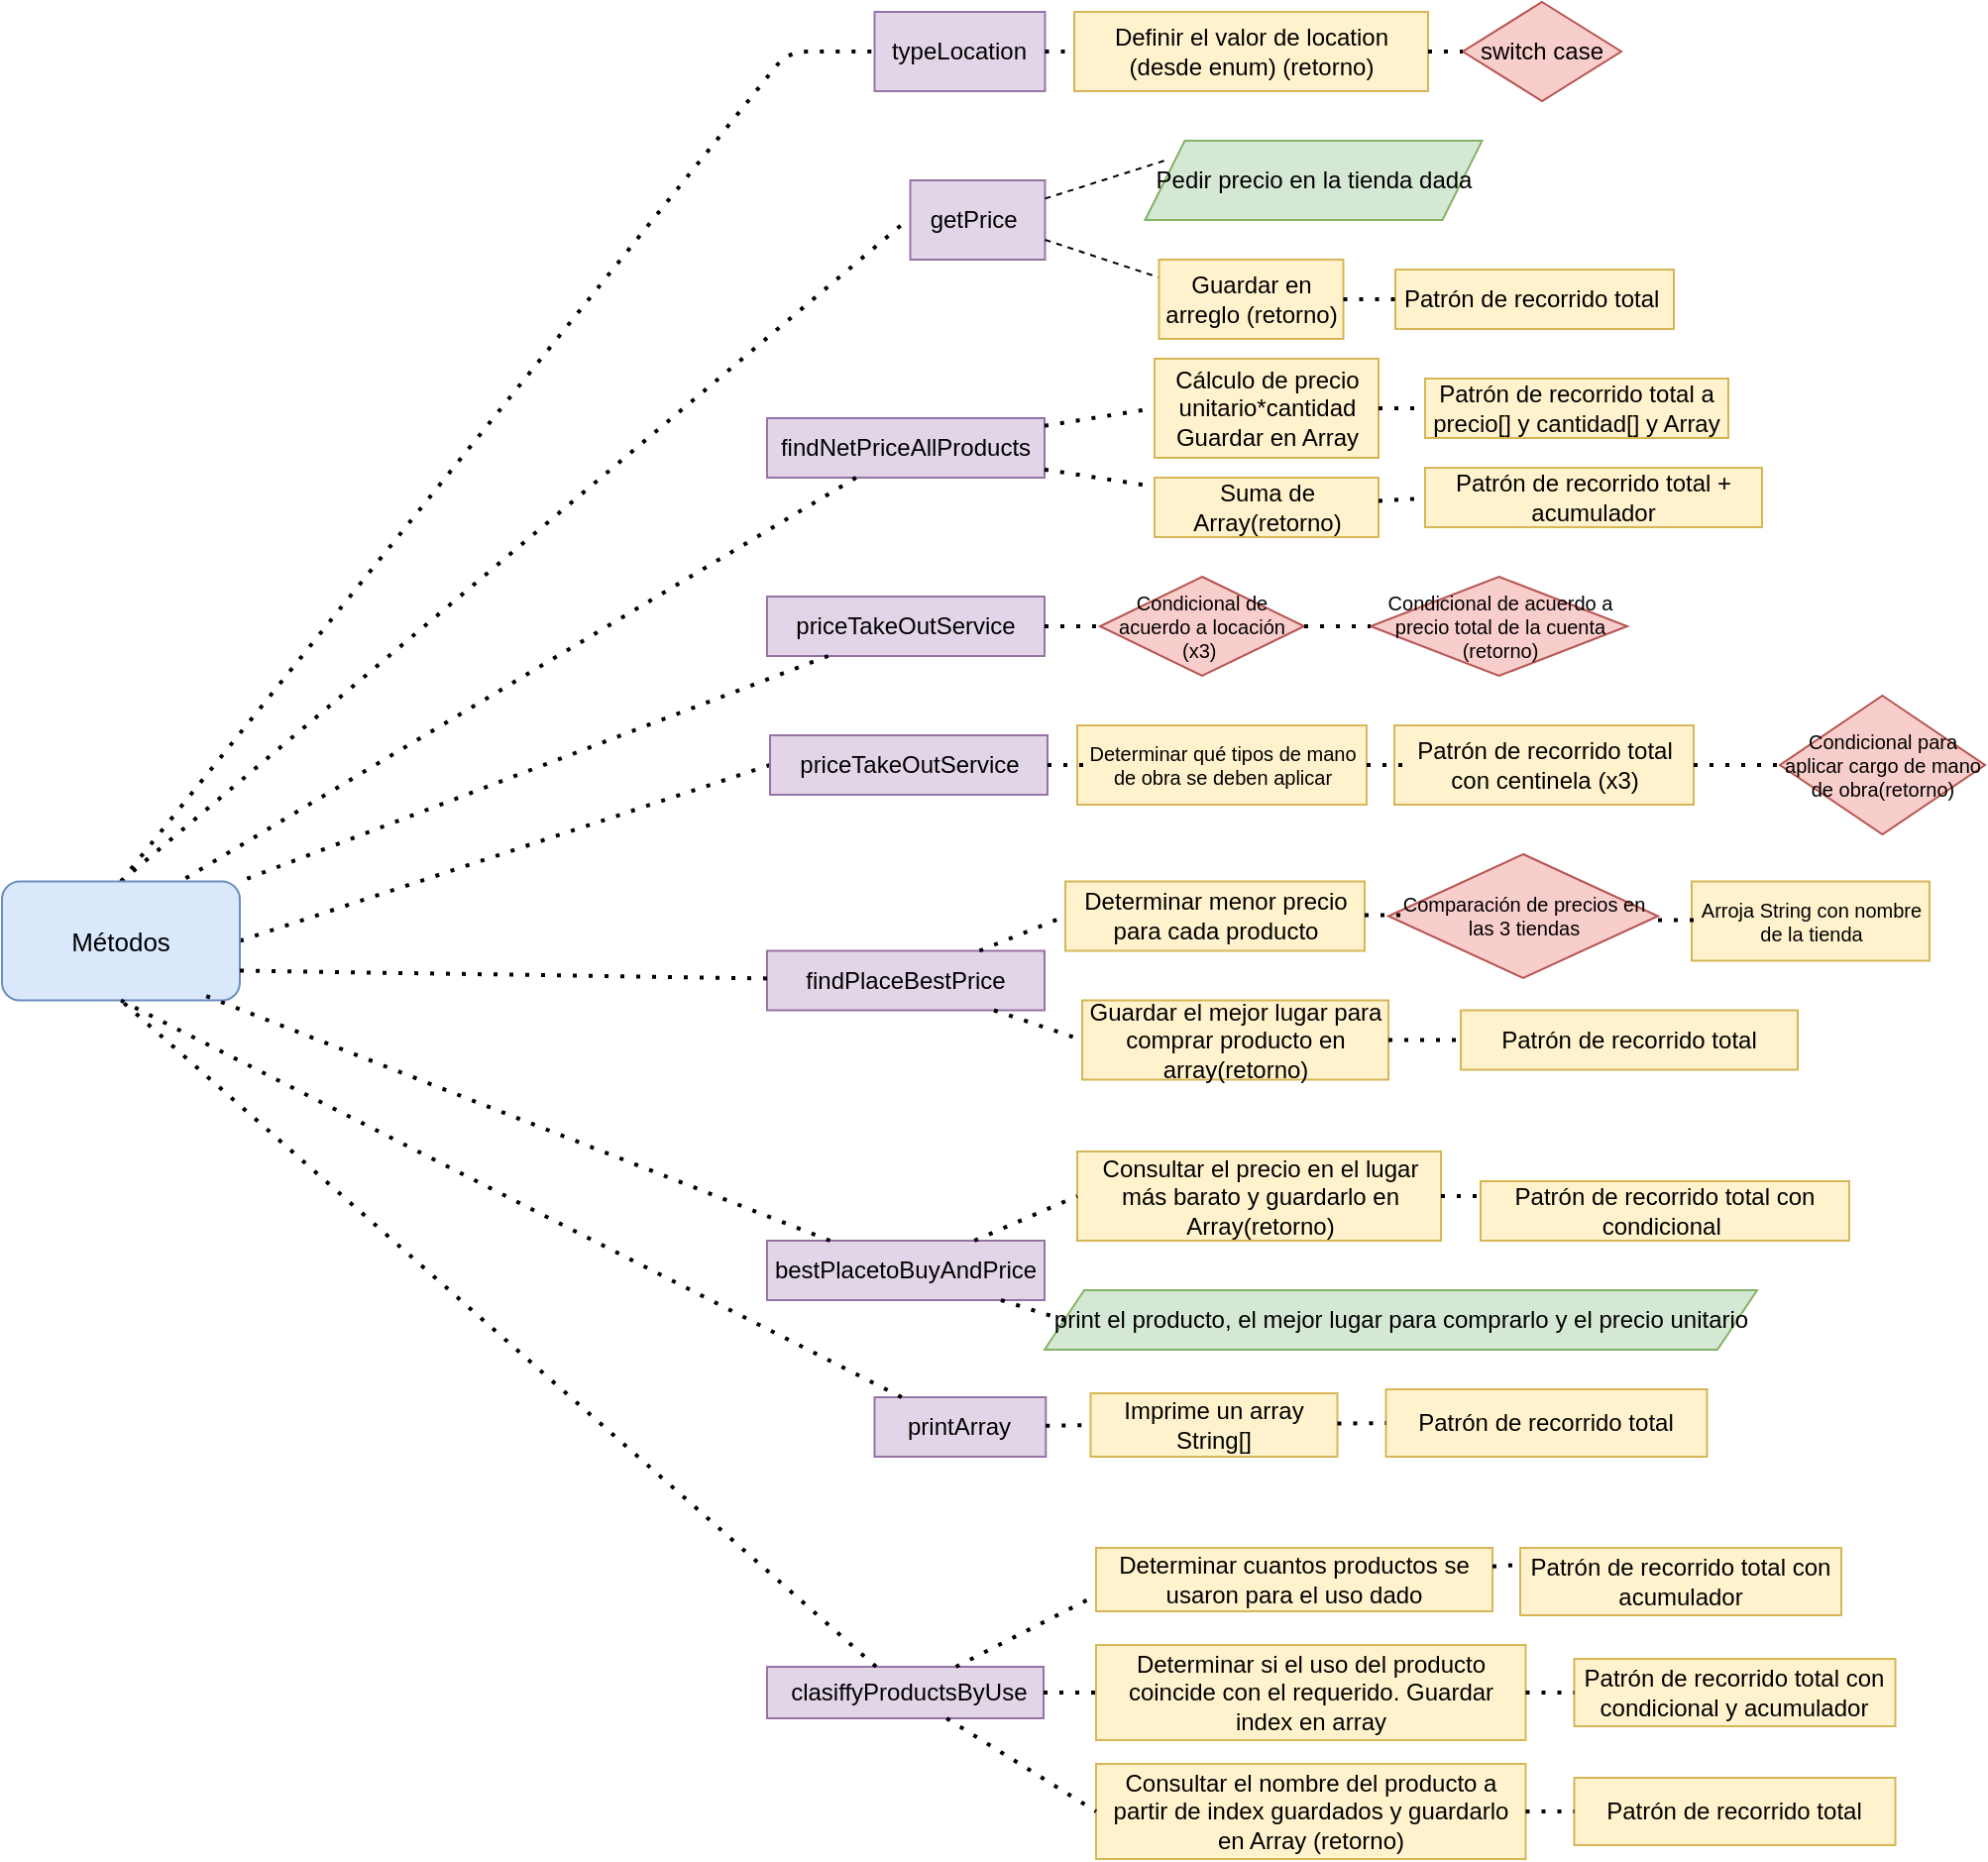 <mxfile version="13.7.3" type="device" pages="2"><diagram id="qa1btQKN2H3btqzhkSde" name="Page-1"><mxGraphModel dx="2340" dy="1230" grid="1" gridSize="10" guides="1" tooltips="1" connect="1" arrows="1" fold="1" page="1" pageScale="1" pageWidth="827" pageHeight="1169" math="0" shadow="0"><root><mxCell id="0"/><mxCell id="1" parent="0"/><mxCell id="Z8kji-u3HoUVgTWZn4ft-10" value="" style="endArrow=none;dashed=1;html=1;dashPattern=1 3;strokeWidth=2;entryX=0;entryY=0.5;entryDx=0;entryDy=0;exitX=0.5;exitY=0;exitDx=0;exitDy=0;" parent="1" target="Z8kji-u3HoUVgTWZn4ft-160" edge="1" source="ON67L7pQ3g1ydpH3wQDI-2"><mxGeometry width="50" height="50" relative="1" as="geometry"><mxPoint x="456.5" y="105" as="sourcePoint"/><mxPoint x="552.5" y="105.5" as="targetPoint"/><Array as="points"><mxPoint x="506.5" y="105"/></Array></mxGeometry></mxCell><mxCell id="Z8kji-u3HoUVgTWZn4ft-11" value="Definir el valor de location (desde enum) (retorno)" style="rounded=0;whiteSpace=wrap;html=1;fillColor=#fff2cc;strokeColor=#d6b656;" parent="1" vertex="1"><mxGeometry x="651" y="85" width="178.5" height="40" as="geometry"/></mxCell><mxCell id="Z8kji-u3HoUVgTWZn4ft-22" value="" style="endArrow=none;dashed=1;html=1;dashPattern=1 3;strokeWidth=2;exitX=0.5;exitY=0;exitDx=0;exitDy=0;" parent="1" source="ON67L7pQ3g1ydpH3wQDI-2" edge="1"><mxGeometry width="50" height="50" relative="1" as="geometry"><mxPoint x="463.75" y="190" as="sourcePoint"/><mxPoint x="566.75" y="190" as="targetPoint"/></mxGeometry></mxCell><mxCell id="Z8kji-u3HoUVgTWZn4ft-23" value="getPrice&amp;nbsp;" style="rounded=0;whiteSpace=wrap;html=1;fillColor=#e1d5e7;strokeColor=#9673a6;" parent="1" vertex="1"><mxGeometry x="568.25" y="170" width="68" height="40" as="geometry"/></mxCell><mxCell id="Z8kji-u3HoUVgTWZn4ft-25" value="" style="endArrow=none;dashed=1;html=1;dashPattern=1 3;strokeWidth=2;strokeColor=none;curved=1;" parent="1" source="Z8kji-u3HoUVgTWZn4ft-23" edge="1"><mxGeometry width="50" height="50" relative="1" as="geometry"><mxPoint x="585.75" y="149.289" as="sourcePoint"/><mxPoint x="629.75" y="130" as="targetPoint"/><Array as="points"><mxPoint x="579.75" y="130"/></Array></mxGeometry></mxCell><mxCell id="Z8kji-u3HoUVgTWZn4ft-28" value="" style="endArrow=none;dashed=1;html=1;" parent="1" source="Z8kji-u3HoUVgTWZn4ft-23" edge="1"><mxGeometry width="50" height="50" relative="1" as="geometry"><mxPoint x="636.75" y="240" as="sourcePoint"/><mxPoint x="696.75" y="160" as="targetPoint"/></mxGeometry></mxCell><mxCell id="Z8kji-u3HoUVgTWZn4ft-29" value="" style="endArrow=none;dashed=1;html=1;exitX=1;exitY=0.75;exitDx=0;exitDy=0;" parent="1" edge="1" source="Z8kji-u3HoUVgTWZn4ft-23"><mxGeometry width="50" height="50" relative="1" as="geometry"><mxPoint x="636.04" y="200" as="sourcePoint"/><mxPoint x="696.75" y="220" as="targetPoint"/></mxGeometry></mxCell><mxCell id="Z8kji-u3HoUVgTWZn4ft-30" value="Pedir precio en la tienda dada" style="shape=parallelogram;perimeter=parallelogramPerimeter;whiteSpace=wrap;html=1;fixedSize=1;fillColor=#d5e8d4;strokeColor=#82b366;" parent="1" vertex="1"><mxGeometry x="686.75" y="150" width="170" height="40" as="geometry"/></mxCell><mxCell id="Z8kji-u3HoUVgTWZn4ft-31" value="Guardar en arreglo (retorno)" style="rounded=0;whiteSpace=wrap;html=1;fillColor=#fff2cc;strokeColor=#d6b656;" parent="1" vertex="1"><mxGeometry x="693.75" y="210" width="93" height="40" as="geometry"/></mxCell><mxCell id="Z8kji-u3HoUVgTWZn4ft-45" value="&lt;span&gt;findNetPriceAllProducts&lt;/span&gt;" style="rounded=0;whiteSpace=wrap;html=1;fillColor=#e1d5e7;strokeColor=#9673a6;" parent="1" vertex="1"><mxGeometry x="496" y="290" width="140" height="30" as="geometry"/></mxCell><mxCell id="Z8kji-u3HoUVgTWZn4ft-46" value="" style="endArrow=none;dashed=1;html=1;dashPattern=1 3;strokeWidth=2;entryX=0;entryY=0.5;entryDx=0;entryDy=0;" parent="1" source="Z8kji-u3HoUVgTWZn4ft-45" target="Z8kji-u3HoUVgTWZn4ft-47" edge="1"><mxGeometry width="50" height="50" relative="1" as="geometry"><mxPoint x="654.5" y="375" as="sourcePoint"/><mxPoint x="694.5" y="325" as="targetPoint"/></mxGeometry></mxCell><mxCell id="Z8kji-u3HoUVgTWZn4ft-47" value="Cálculo de precio unitario*cantidad&lt;br&gt;Guardar en Array" style="rounded=0;whiteSpace=wrap;html=1;fillColor=#fff2cc;strokeColor=#d6b656;" parent="1" vertex="1"><mxGeometry x="691.5" y="260" width="113" height="50" as="geometry"/></mxCell><mxCell id="Z8kji-u3HoUVgTWZn4ft-48" value="Patrón de recorrido total a precio[] y cantidad[] y Array" style="rounded=0;whiteSpace=wrap;html=1;fillColor=#fff2cc;strokeColor=#d6b656;" parent="1" vertex="1"><mxGeometry x="828" y="270" width="153" height="30" as="geometry"/></mxCell><mxCell id="Z8kji-u3HoUVgTWZn4ft-51" value="" style="endArrow=none;dashed=1;html=1;dashPattern=1 3;strokeWidth=2;" parent="1" source="Z8kji-u3HoUVgTWZn4ft-47" edge="1"><mxGeometry width="50" height="50" relative="1" as="geometry"><mxPoint x="804.5" y="375" as="sourcePoint"/><mxPoint x="824.5" y="285" as="targetPoint"/></mxGeometry></mxCell><mxCell id="Z8kji-u3HoUVgTWZn4ft-54" value="" style="endArrow=none;dashed=1;html=1;dashPattern=1 3;strokeWidth=2;" parent="1" source="Z8kji-u3HoUVgTWZn4ft-45" edge="1"><mxGeometry width="50" height="50" relative="1" as="geometry"><mxPoint x="654.5" y="375" as="sourcePoint"/><mxPoint x="694.5" y="325" as="targetPoint"/></mxGeometry></mxCell><mxCell id="Z8kji-u3HoUVgTWZn4ft-55" value="Suma de Array(retorno)" style="rounded=0;whiteSpace=wrap;html=1;fillColor=#fff2cc;strokeColor=#d6b656;" parent="1" vertex="1"><mxGeometry x="691.5" y="320" width="113" height="30" as="geometry"/></mxCell><mxCell id="Z8kji-u3HoUVgTWZn4ft-56" value="" style="endArrow=none;dashed=1;html=1;dashPattern=1 3;strokeWidth=2;" parent="1" source="Z8kji-u3HoUVgTWZn4ft-55" edge="1"><mxGeometry width="50" height="50" relative="1" as="geometry"><mxPoint x="804.5" y="385" as="sourcePoint"/><mxPoint x="834.5" y="330" as="targetPoint"/></mxGeometry></mxCell><mxCell id="Z8kji-u3HoUVgTWZn4ft-57" value="Patrón de recorrido total + acumulador" style="rounded=0;whiteSpace=wrap;html=1;fillColor=#fff2cc;strokeColor=#d6b656;" parent="1" vertex="1"><mxGeometry x="828" y="315" width="170" height="30" as="geometry"/></mxCell><mxCell id="Z8kji-u3HoUVgTWZn4ft-58" value="&lt;span&gt;priceTakeOutService&lt;/span&gt;" style="rounded=0;whiteSpace=wrap;html=1;fillColor=#e1d5e7;strokeColor=#9673a6;" parent="1" vertex="1"><mxGeometry x="496" y="380" width="140" height="30" as="geometry"/></mxCell><mxCell id="Z8kji-u3HoUVgTWZn4ft-62" value="Condicional de acuerdo a locación&lt;br&gt;(x3)&amp;nbsp;" style="rhombus;whiteSpace=wrap;html=1;rounded=0;fillColor=#f8cecc;strokeColor=#b85450;fontSize=10;" parent="1" vertex="1"><mxGeometry x="664" y="370" width="103" height="50" as="geometry"/></mxCell><mxCell id="Z8kji-u3HoUVgTWZn4ft-63" value="" style="endArrow=none;dashed=1;html=1;dashPattern=1 3;strokeWidth=2;fontSize=10;entryX=0;entryY=0.5;entryDx=0;entryDy=0;" parent="1" source="Z8kji-u3HoUVgTWZn4ft-58" edge="1" target="Z8kji-u3HoUVgTWZn4ft-62"><mxGeometry width="50" height="50" relative="1" as="geometry"><mxPoint x="620" y="435" as="sourcePoint"/><mxPoint x="660" y="385" as="targetPoint"/></mxGeometry></mxCell><mxCell id="Z8kji-u3HoUVgTWZn4ft-64" value="Condicional de acuerdo a precio total de la cuenta (retorno)" style="rhombus;whiteSpace=wrap;html=1;rounded=0;fillColor=#f8cecc;strokeColor=#b85450;fontSize=10;" parent="1" vertex="1"><mxGeometry x="800.5" y="370" width="129.5" height="50" as="geometry"/></mxCell><mxCell id="Z8kji-u3HoUVgTWZn4ft-67" value="" style="endArrow=none;dashed=1;html=1;dashPattern=1 3;strokeWidth=2;fontSize=10;exitX=1;exitY=0.5;exitDx=0;exitDy=0;entryX=0;entryY=0.5;entryDx=0;entryDy=0;" parent="1" source="Z8kji-u3HoUVgTWZn4ft-62" edge="1" target="Z8kji-u3HoUVgTWZn4ft-64"><mxGeometry width="50" height="50" relative="1" as="geometry"><mxPoint x="781.25" y="370" as="sourcePoint"/><mxPoint x="821.25" y="370" as="targetPoint"/></mxGeometry></mxCell><mxCell id="Z8kji-u3HoUVgTWZn4ft-69" value="" style="endArrow=none;dashed=1;html=1;dashPattern=1 3;strokeWidth=2;fontSize=10;exitX=1;exitY=0.5;exitDx=0;exitDy=0;entryX=0;entryY=0.5;entryDx=0;entryDy=0;" parent="1" source="ON67L7pQ3g1ydpH3wQDI-2" edge="1" target="Z8kji-u3HoUVgTWZn4ft-70"><mxGeometry width="50" height="50" relative="1" as="geometry"><mxPoint x="450" y="465" as="sourcePoint"/><mxPoint x="487" y="465" as="targetPoint"/></mxGeometry></mxCell><mxCell id="Z8kji-u3HoUVgTWZn4ft-70" value="&lt;span&gt;priceTakeOutService&lt;/span&gt;" style="rounded=0;whiteSpace=wrap;html=1;fillColor=#e1d5e7;strokeColor=#9673a6;" parent="1" vertex="1"><mxGeometry x="497.5" y="450" width="140" height="30" as="geometry"/></mxCell><mxCell id="Z8kji-u3HoUVgTWZn4ft-71" value="Determinar qué tipos de mano de obra se deben aplicar" style="rounded=0;whiteSpace=wrap;html=1;fontSize=10;fillColor=#fff2cc;strokeColor=#d6b656;" parent="1" vertex="1"><mxGeometry x="652.5" y="445" width="146" height="40" as="geometry"/></mxCell><mxCell id="Z8kji-u3HoUVgTWZn4ft-72" value="Patrón de recorrido total con centinela (x3)" style="rounded=0;whiteSpace=wrap;html=1;fontSize=12;fillColor=#fff2cc;strokeColor=#d6b656;" parent="1" vertex="1"><mxGeometry x="812.5" y="445" width="151" height="40" as="geometry"/></mxCell><mxCell id="Z8kji-u3HoUVgTWZn4ft-73" value="" style="endArrow=none;dashed=1;html=1;dashPattern=1 3;strokeWidth=2;fontSize=12;" parent="1" source="Z8kji-u3HoUVgTWZn4ft-70" edge="1"><mxGeometry width="50" height="50" relative="1" as="geometry"><mxPoint x="637.5" y="515" as="sourcePoint"/><mxPoint x="657" y="465" as="targetPoint"/></mxGeometry></mxCell><mxCell id="Z8kji-u3HoUVgTWZn4ft-74" value="Condicional para aplicar cargo de mano de obra(retorno)" style="rhombus;whiteSpace=wrap;html=1;rounded=0;fontSize=10;fillColor=#f8cecc;strokeColor=#b85450;" parent="1" vertex="1"><mxGeometry x="1007" y="430" width="103.5" height="70" as="geometry"/></mxCell><mxCell id="Z8kji-u3HoUVgTWZn4ft-77" value="" style="endArrow=none;dashed=1;html=1;dashPattern=1 3;strokeWidth=2;fontSize=10;" parent="1" source="Z8kji-u3HoUVgTWZn4ft-72" edge="1"><mxGeometry width="50" height="50" relative="1" as="geometry"><mxPoint x="963.5" y="515" as="sourcePoint"/><mxPoint x="1007" y="465" as="targetPoint"/></mxGeometry></mxCell><mxCell id="Z8kji-u3HoUVgTWZn4ft-89" value="" style="endArrow=none;dashed=1;html=1;dashPattern=1 3;strokeWidth=2;fontSize=12;" parent="1" source="Z8kji-u3HoUVgTWZn4ft-71" edge="1"><mxGeometry width="50" height="50" relative="1" as="geometry"><mxPoint x="798.5" y="515" as="sourcePoint"/><mxPoint x="817" y="465" as="targetPoint"/></mxGeometry></mxCell><mxCell id="Z8kji-u3HoUVgTWZn4ft-91" value="findPlaceBestPrice" style="rounded=0;whiteSpace=wrap;html=1;fillColor=#e1d5e7;strokeColor=#9673a6;" parent="1" vertex="1"><mxGeometry x="496" y="558.75" width="140" height="30" as="geometry"/></mxCell><mxCell id="Z8kji-u3HoUVgTWZn4ft-92" value="Determinar menor precio para cada producto" style="rounded=0;whiteSpace=wrap;html=1;fontSize=12;fillColor=#fff2cc;strokeColor=#d6b656;" parent="1" vertex="1"><mxGeometry x="646.5" y="523.75" width="151" height="35" as="geometry"/></mxCell><mxCell id="Z8kji-u3HoUVgTWZn4ft-93" value="Comparación de precios en las 3 tiendas" style="rhombus;whiteSpace=wrap;html=1;rounded=0;fontSize=10;fillColor=#f8cecc;strokeColor=#b85450;" parent="1" vertex="1"><mxGeometry x="809.5" y="510" width="136" height="62.5" as="geometry"/></mxCell><mxCell id="Z8kji-u3HoUVgTWZn4ft-94" value="Arroja String con nombre de la tienda" style="rounded=0;whiteSpace=wrap;html=1;fontSize=10;fillColor=#fff2cc;strokeColor=#d6b656;" parent="1" vertex="1"><mxGeometry x="962.5" y="523.75" width="120" height="40" as="geometry"/></mxCell><mxCell id="Z8kji-u3HoUVgTWZn4ft-95" value="Guardar el mejor lugar para comprar producto en array(retorno)" style="rounded=0;whiteSpace=wrap;html=1;fontSize=12;fillColor=#fff2cc;strokeColor=#d6b656;" parent="1" vertex="1"><mxGeometry x="655" y="583.75" width="154.5" height="40" as="geometry"/></mxCell><mxCell id="Z8kji-u3HoUVgTWZn4ft-96" value="Patrón de recorrido total" style="rounded=0;whiteSpace=wrap;html=1;fillColor=#fff2cc;strokeColor=#d6b656;" parent="1" vertex="1"><mxGeometry x="846" y="588.75" width="170" height="30" as="geometry"/></mxCell><mxCell id="Z8kji-u3HoUVgTWZn4ft-97" value="" style="endArrow=none;dashed=1;html=1;dashPattern=1 3;strokeWidth=2;fontSize=12;entryX=0;entryY=0.5;entryDx=0;entryDy=0;" parent="1" source="Z8kji-u3HoUVgTWZn4ft-91" target="Z8kji-u3HoUVgTWZn4ft-92" edge="1"><mxGeometry width="50" height="50" relative="1" as="geometry"><mxPoint x="566" y="538.039" as="sourcePoint"/><mxPoint x="566" y="488.039" as="targetPoint"/></mxGeometry></mxCell><mxCell id="Z8kji-u3HoUVgTWZn4ft-98" value="" style="endArrow=none;dashed=1;html=1;dashPattern=1 3;strokeWidth=2;fontSize=12;entryX=0;entryY=0.5;entryDx=0;entryDy=0;" parent="1" source="Z8kji-u3HoUVgTWZn4ft-91" target="Z8kji-u3HoUVgTWZn4ft-95" edge="1"><mxGeometry width="50" height="50" relative="1" as="geometry"><mxPoint x="566" y="638.75" as="sourcePoint"/><mxPoint x="647.5" y="598.75" as="targetPoint"/></mxGeometry></mxCell><mxCell id="Z8kji-u3HoUVgTWZn4ft-99" value="" style="endArrow=none;dashed=1;html=1;dashPattern=1 3;strokeWidth=2;fontSize=12;" parent="1" edge="1"><mxGeometry width="50" height="50" relative="1" as="geometry"><mxPoint x="797.5" y="540.75" as="sourcePoint"/><mxPoint x="816" y="540.75" as="targetPoint"/></mxGeometry></mxCell><mxCell id="Z8kji-u3HoUVgTWZn4ft-100" value="" style="endArrow=none;dashed=1;html=1;dashPattern=1 3;strokeWidth=2;fontSize=12;" parent="1" edge="1"><mxGeometry width="50" height="50" relative="1" as="geometry"><mxPoint x="945.5" y="543.25" as="sourcePoint"/><mxPoint x="964" y="543.25" as="targetPoint"/></mxGeometry></mxCell><mxCell id="Z8kji-u3HoUVgTWZn4ft-101" value="" style="endArrow=none;dashed=1;html=1;dashPattern=1 3;strokeWidth=2;fontSize=12;entryX=0;entryY=0.5;entryDx=0;entryDy=0;exitX=1;exitY=0.5;exitDx=0;exitDy=0;" parent="1" target="Z8kji-u3HoUVgTWZn4ft-96" edge="1" source="Z8kji-u3HoUVgTWZn4ft-95"><mxGeometry width="50" height="50" relative="1" as="geometry"><mxPoint x="797.5" y="598.25" as="sourcePoint"/><mxPoint x="816" y="598.25" as="targetPoint"/></mxGeometry></mxCell><mxCell id="Z8kji-u3HoUVgTWZn4ft-106" value="bestPlacetoBuyAndPrice" style="rounded=0;whiteSpace=wrap;html=1;fillColor=#e1d5e7;strokeColor=#9673a6;" parent="1" vertex="1"><mxGeometry x="496" y="705" width="140" height="30" as="geometry"/></mxCell><mxCell id="Z8kji-u3HoUVgTWZn4ft-108" value="Consultar el precio en el lugar más barato y guardarlo en Array(retorno)" style="rounded=0;whiteSpace=wrap;html=1;fontSize=12;fillColor=#fff2cc;strokeColor=#d6b656;" parent="1" vertex="1"><mxGeometry x="652.5" y="660" width="183.5" height="45" as="geometry"/></mxCell><mxCell id="Z8kji-u3HoUVgTWZn4ft-109" value="print el producto, el mejor lugar para comprarlo y el precio unitario" style="shape=parallelogram;perimeter=parallelogramPerimeter;whiteSpace=wrap;html=1;fixedSize=1;rounded=0;fontSize=12;fillColor=#d5e8d4;strokeColor=#82b366;" parent="1" vertex="1"><mxGeometry x="636" y="730" width="359.5" height="30" as="geometry"/></mxCell><mxCell id="Z8kji-u3HoUVgTWZn4ft-110" value="Patrón de recorrido total con condicional&amp;nbsp;" style="rounded=0;whiteSpace=wrap;html=1;fontSize=12;fillColor=#fff2cc;strokeColor=#d6b656;" parent="1" vertex="1"><mxGeometry x="856" y="675" width="186" height="30" as="geometry"/></mxCell><mxCell id="Z8kji-u3HoUVgTWZn4ft-114" value="" style="endArrow=none;dashed=1;html=1;dashPattern=1 3;strokeWidth=2;fontSize=12;entryX=0;entryY=0.5;entryDx=0;entryDy=0;" parent="1" source="Z8kji-u3HoUVgTWZn4ft-106" target="Z8kji-u3HoUVgTWZn4ft-108" edge="1"><mxGeometry width="50" height="50" relative="1" as="geometry"><mxPoint x="566" y="684.289" as="sourcePoint"/><mxPoint x="566" y="634.289" as="targetPoint"/></mxGeometry></mxCell><mxCell id="Z8kji-u3HoUVgTWZn4ft-115" value="" style="endArrow=none;dashed=1;html=1;dashPattern=1 3;strokeWidth=2;fontSize=12;entryX=0;entryY=0.25;entryDx=0;entryDy=0;" parent="1" source="Z8kji-u3HoUVgTWZn4ft-108" target="Z8kji-u3HoUVgTWZn4ft-110" edge="1"><mxGeometry width="50" height="50" relative="1" as="geometry"><mxPoint x="836" y="740" as="sourcePoint"/><mxPoint x="906.711" y="690" as="targetPoint"/></mxGeometry></mxCell><mxCell id="Z8kji-u3HoUVgTWZn4ft-116" value="" style="endArrow=none;dashed=1;html=1;dashPattern=1 3;strokeWidth=2;fontSize=12;entryX=0;entryY=0.5;entryDx=0;entryDy=0;" parent="1" source="Z8kji-u3HoUVgTWZn4ft-106" target="Z8kji-u3HoUVgTWZn4ft-109" edge="1"><mxGeometry width="50" height="50" relative="1" as="geometry"><mxPoint x="566" y="785" as="sourcePoint"/><mxPoint x="566" y="805.711" as="targetPoint"/></mxGeometry></mxCell><mxCell id="Z8kji-u3HoUVgTWZn4ft-135" value="printArray" style="rounded=0;whiteSpace=wrap;html=1;fillColor=#e1d5e7;strokeColor=#9673a6;" parent="1" vertex="1"><mxGeometry x="550.25" y="784" width="86.39" height="30" as="geometry"/></mxCell><mxCell id="Z8kji-u3HoUVgTWZn4ft-136" value="Imprime un array String[]" style="rounded=0;whiteSpace=wrap;html=1;fontSize=12;fillColor=#fff2cc;strokeColor=#d6b656;" parent="1" vertex="1"><mxGeometry x="659.25" y="782" width="124.5" height="32" as="geometry"/></mxCell><mxCell id="Z8kji-u3HoUVgTWZn4ft-137" value="Patrón de recorrido total" style="rounded=0;whiteSpace=wrap;html=1;fontSize=12;fillColor=#fff2cc;strokeColor=#d6b656;" parent="1" vertex="1"><mxGeometry x="808.25" y="780" width="162" height="34" as="geometry"/></mxCell><mxCell id="Z8kji-u3HoUVgTWZn4ft-139" value="" style="endArrow=none;dashed=1;html=1;dashPattern=1 3;strokeWidth=2;fontSize=12;entryX=0;entryY=0.5;entryDx=0;entryDy=0;" parent="1" source="Z8kji-u3HoUVgTWZn4ft-135" target="Z8kji-u3HoUVgTWZn4ft-136" edge="1"><mxGeometry width="50" height="50" relative="1" as="geometry"><mxPoint x="636.64" y="849" as="sourcePoint"/><mxPoint x="707.351" y="799" as="targetPoint"/></mxGeometry></mxCell><mxCell id="Z8kji-u3HoUVgTWZn4ft-140" value="" style="endArrow=none;dashed=1;html=1;dashPattern=1 3;strokeWidth=2;fontSize=12;entryX=0;entryY=0.5;entryDx=0;entryDy=0;" parent="1" source="Z8kji-u3HoUVgTWZn4ft-136" target="Z8kji-u3HoUVgTWZn4ft-137" edge="1"><mxGeometry width="50" height="50" relative="1" as="geometry"><mxPoint x="783.75" y="848" as="sourcePoint"/><mxPoint x="854.461" y="798" as="targetPoint"/></mxGeometry></mxCell><mxCell id="Z8kji-u3HoUVgTWZn4ft-141" value="&lt;span&gt;&amp;nbsp;clasiffyProductsByUse&lt;/span&gt;" style="whiteSpace=wrap;html=1;rounded=0;strokeColor=#9673a6;fillColor=#e1d5e7;" parent="1" vertex="1"><mxGeometry x="496" y="920" width="139.5" height="26" as="geometry"/></mxCell><mxCell id="Z8kji-u3HoUVgTWZn4ft-143" value="Determinar cuantos productos se usaron para el uso dado" style="rounded=0;whiteSpace=wrap;html=1;fontSize=12;fillColor=#fff2cc;strokeColor=#d6b656;" parent="1" vertex="1"><mxGeometry x="662" y="860" width="200" height="32" as="geometry"/></mxCell><mxCell id="Z8kji-u3HoUVgTWZn4ft-144" value="Patrón de recorrido total con acumulador" style="rounded=0;whiteSpace=wrap;html=1;fontSize=12;fillColor=#fff2cc;strokeColor=#d6b656;" parent="1" vertex="1"><mxGeometry x="876" y="860" width="162" height="34" as="geometry"/></mxCell><mxCell id="Z8kji-u3HoUVgTWZn4ft-145" value="Determinar si el uso del producto coincide con el requerido. Guardar index en array" style="rounded=0;whiteSpace=wrap;html=1;fontSize=12;fillColor=#fff2cc;strokeColor=#d6b656;" parent="1" vertex="1"><mxGeometry x="662" y="909" width="216.75" height="48" as="geometry"/></mxCell><mxCell id="Z8kji-u3HoUVgTWZn4ft-146" value="Patrón de recorrido total con condicional y acumulador" style="rounded=0;whiteSpace=wrap;html=1;fontSize=12;fillColor=#fff2cc;strokeColor=#d6b656;" parent="1" vertex="1"><mxGeometry x="903.25" y="916" width="162" height="34" as="geometry"/></mxCell><mxCell id="Z8kji-u3HoUVgTWZn4ft-147" value="" style="endArrow=none;dashed=1;html=1;dashPattern=1 3;strokeWidth=2;fontSize=12;entryX=0;entryY=0.5;entryDx=0;entryDy=0;" parent="1" source="Z8kji-u3HoUVgTWZn4ft-145" target="Z8kji-u3HoUVgTWZn4ft-146" edge="1"><mxGeometry width="50" height="50" relative="1" as="geometry"><mxPoint x="878.75" y="975" as="sourcePoint"/><mxPoint x="949.461" y="925" as="targetPoint"/></mxGeometry></mxCell><mxCell id="Z8kji-u3HoUVgTWZn4ft-149" value="Consultar el nombre del producto a partir de index guardados y guardarlo en Array (retorno)" style="rounded=0;whiteSpace=wrap;html=1;fontSize=12;fillColor=#fff2cc;strokeColor=#d6b656;" parent="1" vertex="1"><mxGeometry x="662" y="969" width="216.75" height="48" as="geometry"/></mxCell><mxCell id="Z8kji-u3HoUVgTWZn4ft-150" value="Patrón de recorrido total" style="rounded=0;whiteSpace=wrap;html=1;fontSize=12;fillColor=#fff2cc;strokeColor=#d6b656;" parent="1" vertex="1"><mxGeometry x="903.25" y="976" width="162" height="34" as="geometry"/></mxCell><mxCell id="Z8kji-u3HoUVgTWZn4ft-151" value="" style="endArrow=none;dashed=1;html=1;dashPattern=1 3;strokeWidth=2;fontSize=12;entryX=0;entryY=0.5;entryDx=0;entryDy=0;" parent="1" source="Z8kji-u3HoUVgTWZn4ft-149" target="Z8kji-u3HoUVgTWZn4ft-150" edge="1"><mxGeometry width="50" height="50" relative="1" as="geometry"><mxPoint x="878.75" y="1035" as="sourcePoint"/><mxPoint x="949.461" y="985" as="targetPoint"/></mxGeometry></mxCell><mxCell id="Z8kji-u3HoUVgTWZn4ft-152" value="" style="endArrow=none;dashed=1;html=1;dashPattern=1 3;strokeWidth=2;fontSize=12;entryX=0;entryY=0.75;entryDx=0;entryDy=0;" parent="1" source="Z8kji-u3HoUVgTWZn4ft-141" target="Z8kji-u3HoUVgTWZn4ft-143" edge="1"><mxGeometry width="50" height="50" relative="1" as="geometry"><mxPoint x="642" y="926" as="sourcePoint"/><mxPoint x="712.711" y="876" as="targetPoint"/></mxGeometry></mxCell><mxCell id="Z8kji-u3HoUVgTWZn4ft-153" value="" style="endArrow=none;dashed=1;html=1;dashPattern=1 3;strokeWidth=2;fontSize=12;entryX=0;entryY=0.25;entryDx=0;entryDy=0;" parent="1" source="Z8kji-u3HoUVgTWZn4ft-143" target="Z8kji-u3HoUVgTWZn4ft-144" edge="1"><mxGeometry width="50" height="50" relative="1" as="geometry"><mxPoint x="862" y="926" as="sourcePoint"/><mxPoint x="932.711" y="876" as="targetPoint"/></mxGeometry></mxCell><mxCell id="Z8kji-u3HoUVgTWZn4ft-154" value="" style="endArrow=none;dashed=1;html=1;dashPattern=1 3;strokeWidth=2;fontSize=12;entryX=0;entryY=0.5;entryDx=0;entryDy=0;" parent="1" source="Z8kji-u3HoUVgTWZn4ft-141" target="Z8kji-u3HoUVgTWZn4ft-145" edge="1"><mxGeometry width="50" height="50" relative="1" as="geometry"><mxPoint x="572.25" y="939" as="sourcePoint"/><mxPoint x="572.25" y="959.711" as="targetPoint"/></mxGeometry></mxCell><mxCell id="Z8kji-u3HoUVgTWZn4ft-156" value="" style="endArrow=none;dashed=1;html=1;dashPattern=1 3;strokeWidth=2;fontSize=12;entryX=0;entryY=0.5;entryDx=0;entryDy=0;" parent="1" source="Z8kji-u3HoUVgTWZn4ft-141" target="Z8kji-u3HoUVgTWZn4ft-149" edge="1"><mxGeometry width="50" height="50" relative="1" as="geometry"><mxPoint x="572.25" y="939" as="sourcePoint"/><mxPoint x="572.25" y="959.711" as="targetPoint"/></mxGeometry></mxCell><mxCell id="Z8kji-u3HoUVgTWZn4ft-160" value="typeLocation" style="rounded=0;whiteSpace=wrap;html=1;fontSize=12;fillColor=#e1d5e7;strokeColor=#9673a6;" parent="1" vertex="1"><mxGeometry x="550.25" y="85" width="86" height="40" as="geometry"/></mxCell><mxCell id="Z8kji-u3HoUVgTWZn4ft-162" value="switch case" style="rhombus;whiteSpace=wrap;html=1;rounded=0;fontSize=12;fillColor=#f8cecc;strokeColor=#b85450;" parent="1" vertex="1"><mxGeometry x="847" y="80" width="80" height="50" as="geometry"/></mxCell><mxCell id="Z8kji-u3HoUVgTWZn4ft-163" value="" style="endArrow=none;dashed=1;html=1;dashPattern=1 3;strokeWidth=2;fontSize=12;entryX=0;entryY=0.5;entryDx=0;entryDy=0;" parent="1" source="Z8kji-u3HoUVgTWZn4ft-160" target="Z8kji-u3HoUVgTWZn4ft-11" edge="1"><mxGeometry width="50" height="50" relative="1" as="geometry"><mxPoint x="636.25" y="155" as="sourcePoint"/><mxPoint x="706.961" y="105" as="targetPoint"/></mxGeometry></mxCell><mxCell id="Z8kji-u3HoUVgTWZn4ft-164" value="" style="endArrow=none;dashed=1;html=1;dashPattern=1 3;strokeWidth=2;fontSize=12;entryX=0;entryY=0.5;entryDx=0;entryDy=0;" parent="1" source="Z8kji-u3HoUVgTWZn4ft-11" edge="1" target="Z8kji-u3HoUVgTWZn4ft-162"><mxGeometry width="50" height="50" relative="1" as="geometry"><mxPoint x="829.5" y="155" as="sourcePoint"/><mxPoint x="839.5" y="105" as="targetPoint"/></mxGeometry></mxCell><mxCell id="Z8kji-u3HoUVgTWZn4ft-165" value="Patrón de recorrido total&amp;nbsp;" style="rounded=0;whiteSpace=wrap;html=1;fillColor=#fff2cc;strokeColor=#d6b656;" parent="1" vertex="1"><mxGeometry x="813" y="215" width="140.5" height="30" as="geometry"/></mxCell><mxCell id="Z8kji-u3HoUVgTWZn4ft-166" value="" style="endArrow=none;dashed=1;html=1;dashPattern=1 3;strokeWidth=2;fontSize=12;entryX=0;entryY=0.5;entryDx=0;entryDy=0;" parent="1" source="Z8kji-u3HoUVgTWZn4ft-31" target="Z8kji-u3HoUVgTWZn4ft-165" edge="1"><mxGeometry width="50" height="50" relative="1" as="geometry"><mxPoint x="786.75" y="280" as="sourcePoint"/><mxPoint x="857.461" y="230" as="targetPoint"/></mxGeometry></mxCell><mxCell id="ON67L7pQ3g1ydpH3wQDI-2" value="Métodos" style="rounded=1;whiteSpace=wrap;html=1;fontSize=13;fillColor=#dae8fc;strokeColor=#6c8ebf;" vertex="1" parent="1"><mxGeometry x="110" y="523.75" width="120" height="60" as="geometry"/></mxCell><mxCell id="ON67L7pQ3g1ydpH3wQDI-3" value="" style="endArrow=none;dashed=1;html=1;dashPattern=1 3;strokeWidth=2;fontSize=13;entryX=0.75;entryY=0;entryDx=0;entryDy=0;" edge="1" parent="1" source="Z8kji-u3HoUVgTWZn4ft-45" target="ON67L7pQ3g1ydpH3wQDI-2"><mxGeometry width="50" height="50" relative="1" as="geometry"><mxPoint x="425.289" y="355" as="sourcePoint"/><mxPoint x="425.289" y="305" as="targetPoint"/></mxGeometry></mxCell><mxCell id="ON67L7pQ3g1ydpH3wQDI-4" value="" style="endArrow=none;dashed=1;html=1;dashPattern=1 3;strokeWidth=2;fontSize=13;entryX=1;entryY=0;entryDx=0;entryDy=0;" edge="1" parent="1" source="Z8kji-u3HoUVgTWZn4ft-58" target="ON67L7pQ3g1ydpH3wQDI-2"><mxGeometry width="50" height="50" relative="1" as="geometry"><mxPoint x="425.289" y="445" as="sourcePoint"/><mxPoint x="425.289" y="395" as="targetPoint"/></mxGeometry></mxCell><mxCell id="ON67L7pQ3g1ydpH3wQDI-5" value="" style="endArrow=none;dashed=1;html=1;dashPattern=1 3;strokeWidth=2;fontSize=13;entryX=1;entryY=0.75;entryDx=0;entryDy=0;" edge="1" parent="1" source="Z8kji-u3HoUVgTWZn4ft-91" target="ON67L7pQ3g1ydpH3wQDI-2"><mxGeometry width="50" height="50" relative="1" as="geometry"><mxPoint x="425.289" y="623.75" as="sourcePoint"/><mxPoint x="425.289" y="573.75" as="targetPoint"/></mxGeometry></mxCell><mxCell id="ON67L7pQ3g1ydpH3wQDI-6" value="" style="endArrow=none;dashed=1;html=1;dashPattern=1 3;strokeWidth=2;fontSize=13;entryX=0.845;entryY=0.953;entryDx=0;entryDy=0;entryPerimeter=0;" edge="1" parent="1" source="Z8kji-u3HoUVgTWZn4ft-106" target="ON67L7pQ3g1ydpH3wQDI-2"><mxGeometry width="50" height="50" relative="1" as="geometry"><mxPoint x="425.289" y="770" as="sourcePoint"/><mxPoint x="425.289" y="720" as="targetPoint"/></mxGeometry></mxCell><mxCell id="ON67L7pQ3g1ydpH3wQDI-7" value="" style="endArrow=none;dashed=1;html=1;dashPattern=1 3;strokeWidth=2;fontSize=13;entryX=0.5;entryY=1;entryDx=0;entryDy=0;" edge="1" parent="1" source="Z8kji-u3HoUVgTWZn4ft-135" target="ON67L7pQ3g1ydpH3wQDI-2"><mxGeometry width="50" height="50" relative="1" as="geometry"><mxPoint x="479.539" y="849" as="sourcePoint"/><mxPoint x="479.539" y="799" as="targetPoint"/></mxGeometry></mxCell><mxCell id="ON67L7pQ3g1ydpH3wQDI-8" value="" style="endArrow=none;dashed=1;html=1;dashPattern=1 3;strokeWidth=2;fontSize=13;entryX=0.5;entryY=1;entryDx=0;entryDy=0;" edge="1" parent="1" source="Z8kji-u3HoUVgTWZn4ft-141" target="ON67L7pQ3g1ydpH3wQDI-2"><mxGeometry width="50" height="50" relative="1" as="geometry"><mxPoint x="565.75" y="899.289" as="sourcePoint"/><mxPoint x="565.75" y="849.289" as="targetPoint"/></mxGeometry></mxCell></root></mxGraphModel></diagram><diagram id="NQZ7-c8CwfRMWkAvHN4D" name="Page-2"><mxGraphModel dx="2340" dy="1230" grid="1" gridSize="10" guides="1" tooltips="1" connect="1" arrows="1" fold="1" page="1" pageScale="1" pageWidth="827" pageHeight="1169" math="0" shadow="0"><root><mxCell id="Ykhtu2gxGIy7WvF2z_c3-0"/><mxCell id="Ykhtu2gxGIy7WvF2z_c3-1" parent="Ykhtu2gxGIy7WvF2z_c3-0"/><mxCell id="S54KFA5488l4oGAqDKjv-0" value="" style="edgeStyle=orthogonalEdgeStyle;rounded=0;orthogonalLoop=1;jettySize=auto;html=1;" edge="1" parent="Ykhtu2gxGIy7WvF2z_c3-1" source="S54KFA5488l4oGAqDKjv-1" target="S54KFA5488l4oGAqDKjv-3"><mxGeometry relative="1" as="geometry"/></mxCell><mxCell id="S54KFA5488l4oGAqDKjv-1" value="Tarea Integradora 1" style="rounded=1;whiteSpace=wrap;html=1;fillColor=#dae8fc;strokeColor=#6c8ebf;" vertex="1" parent="Ykhtu2gxGIy7WvF2z_c3-1"><mxGeometry x="329" y="10" width="169" height="40" as="geometry"/></mxCell><mxCell id="S54KFA5488l4oGAqDKjv-2" value="" style="edgeStyle=orthogonalEdgeStyle;rounded=0;orthogonalLoop=1;jettySize=auto;html=1;" edge="1" parent="Ykhtu2gxGIy7WvF2z_c3-1" source="S54KFA5488l4oGAqDKjv-3" target="S54KFA5488l4oGAqDKjv-5"><mxGeometry relative="1" as="geometry"/></mxCell><mxCell id="S54KFA5488l4oGAqDKjv-3" value="Definir constantes&amp;nbsp;&lt;br&gt;BLACK=1300000&lt;br&gt;WHITE=2600000&lt;br&gt;PAINT=980000" style="rounded=0;whiteSpace=wrap;html=1;fillColor=#fff2cc;strokeColor=#d6b656;" vertex="1" parent="Ykhtu2gxGIy7WvF2z_c3-1"><mxGeometry x="354" y="70" width="120" height="60" as="geometry"/></mxCell><mxCell id="S54KFA5488l4oGAqDKjv-4" value="" style="edgeStyle=orthogonalEdgeStyle;rounded=0;orthogonalLoop=1;jettySize=auto;html=1;" edge="1" parent="Ykhtu2gxGIy7WvF2z_c3-1" source="S54KFA5488l4oGAqDKjv-5" target="S54KFA5488l4oGAqDKjv-7"><mxGeometry relative="1" as="geometry"/></mxCell><mxCell id="S54KFA5488l4oGAqDKjv-5" value="Definir variables&lt;br&gt;&lt;div style=&quot;text-align: left&quot;&gt;&lt;span&gt;location E location&lt;/span&gt;&lt;/div&gt;&lt;div style=&quot;text-align: left&quot;&gt;&lt;span&gt;String price&lt;/span&gt;&lt;/div&gt;&lt;div style=&quot;text-align: left&quot;&gt;&lt;span&gt;String material&lt;/span&gt;&lt;/div&gt;&lt;div style=&quot;text-align: left&quot;&gt;&lt;span&gt;int materialQuantity&lt;/span&gt;&lt;/div&gt;&lt;div style=&quot;text-align: left&quot;&gt;&lt;span&gt;String use&lt;/span&gt;&lt;/div&gt;&lt;div style=&quot;text-align: left&quot;&gt;&lt;span&gt;int product quantity&lt;/span&gt;&lt;/div&gt;&lt;div style=&quot;text-align: left&quot;&gt;&lt;span&gt;double fullBill&lt;/span&gt;&lt;/div&gt;&lt;div style=&quot;text-align: left&quot;&gt;&lt;span&gt;double deliveryPrice&lt;/span&gt;&lt;/div&gt;&lt;div style=&quot;text-align: left&quot;&gt;&lt;span&gt;double labourPriceV&lt;/span&gt;&lt;/div&gt;&lt;div style=&quot;text-align: left&quot;&gt;&lt;span&gt;int option&lt;/span&gt;&lt;/div&gt;" style="rounded=0;whiteSpace=wrap;html=1;fillColor=#fff2cc;strokeColor=#d6b656;" vertex="1" parent="Ykhtu2gxGIy7WvF2z_c3-1"><mxGeometry x="351" y="140" width="126" height="160" as="geometry"/></mxCell><mxCell id="S54KFA5488l4oGAqDKjv-6" value="" style="edgeStyle=orthogonalEdgeStyle;rounded=0;orthogonalLoop=1;jettySize=auto;html=1;" edge="1" parent="Ykhtu2gxGIy7WvF2z_c3-1" source="S54KFA5488l4oGAqDKjv-7" target="S54KFA5488l4oGAqDKjv-9"><mxGeometry relative="1" as="geometry"/></mxCell><mxCell id="S54KFA5488l4oGAqDKjv-7" value="Pedir cantidad total de productos a ingresar&lt;br&gt;productQuantity" style="shape=parallelogram;perimeter=parallelogramPerimeter;whiteSpace=wrap;html=1;fixedSize=1;fillColor=#d5e8d4;strokeColor=#82b366;" vertex="1" parent="Ykhtu2gxGIy7WvF2z_c3-1"><mxGeometry x="277.5" y="320" width="273" height="60" as="geometry"/></mxCell><mxCell id="S54KFA5488l4oGAqDKjv-8" value="" style="edgeStyle=orthogonalEdgeStyle;rounded=0;orthogonalLoop=1;jettySize=auto;html=1;" edge="1" parent="Ykhtu2gxGIy7WvF2z_c3-1" source="S54KFA5488l4oGAqDKjv-9" target="S54KFA5488l4oGAqDKjv-13"><mxGeometry relative="1" as="geometry"/></mxCell><mxCell id="S54KFA5488l4oGAqDKjv-9" value="Llamado a método typeLocation&amp;nbsp;" style="rounded=0;whiteSpace=wrap;html=1;fillColor=#fff2cc;strokeColor=#d6b656;" vertex="1" parent="Ykhtu2gxGIy7WvF2z_c3-1"><mxGeometry x="354" y="400" width="120" height="60" as="geometry"/></mxCell><mxCell id="S54KFA5488l4oGAqDKjv-10" value="" style="endArrow=none;dashed=1;html=1;dashPattern=1 3;strokeWidth=2;entryX=0;entryY=0.5;entryDx=0;entryDy=0;" edge="1" parent="Ykhtu2gxGIy7WvF2z_c3-1" target="S54KFA5488l4oGAqDKjv-11"><mxGeometry width="50" height="50" relative="1" as="geometry"><mxPoint x="477.0" y="430" as="sourcePoint"/><mxPoint x="570.75" y="430" as="targetPoint"/><Array as="points"><mxPoint x="527" y="430"/></Array></mxGeometry></mxCell><mxCell id="S54KFA5488l4oGAqDKjv-11" value="Llamado a typeLocation" style="rounded=0;whiteSpace=wrap;html=1;fillColor=#fff2cc;strokeColor=#d6b656;" vertex="1" parent="Ykhtu2gxGIy7WvF2z_c3-1"><mxGeometry x="547" y="410" width="178.5" height="40" as="geometry"/></mxCell><mxCell id="S54KFA5488l4oGAqDKjv-12" value="" style="edgeStyle=orthogonalEdgeStyle;rounded=0;orthogonalLoop=1;jettySize=auto;html=1;" edge="1" parent="Ykhtu2gxGIy7WvF2z_c3-1" source="S54KFA5488l4oGAqDKjv-13" target="S54KFA5488l4oGAqDKjv-15"><mxGeometry relative="1" as="geometry"/></mxCell><mxCell id="S54KFA5488l4oGAqDKjv-13" value="Definir arreglos de tamaño = productQuantity&lt;br&gt;String[]&amp;nbsp; product&lt;br&gt;String[] usage&lt;br&gt;String placeBestPrice&lt;br&gt;int[] quantity&lt;br&gt;double[] priceHC&lt;br&gt;double[] priceFC&lt;br&gt;double[] priceFB&lt;br&gt;String[] placeBestPrice&lt;br&gt;double[] bestPriceAllProducts" style="rounded=0;whiteSpace=wrap;html=1;fillColor=#fff2cc;strokeColor=#d6b656;" vertex="1" parent="Ykhtu2gxGIy7WvF2z_c3-1"><mxGeometry x="284" y="480" width="260" height="140" as="geometry"/></mxCell><mxCell id="S54KFA5488l4oGAqDKjv-14" value="" style="edgeStyle=orthogonalEdgeStyle;curved=1;orthogonalLoop=1;jettySize=auto;html=1;" edge="1" parent="Ykhtu2gxGIy7WvF2z_c3-1" source="S54KFA5488l4oGAqDKjv-15" target="S54KFA5488l4oGAqDKjv-16"><mxGeometry relative="1" as="geometry"/></mxCell><mxCell id="S54KFA5488l4oGAqDKjv-15" value="Pedir material/cantidad/Uso (for... i&amp;lt;productQuantity)&lt;br&gt;Leer material&amp;nbsp;&lt;br&gt;Leer cantidad&lt;br&gt;Leer uso&lt;br&gt;Guardar en product[i]&lt;br&gt;Guardar en usage[i]&lt;br&gt;Guardar en quantity[i]" style="shape=parallelogram;perimeter=parallelogramPerimeter;whiteSpace=wrap;html=1;fixedSize=1;fillColor=#d5e8d4;strokeColor=#82b366;" vertex="1" parent="Ykhtu2gxGIy7WvF2z_c3-1"><mxGeometry x="249" y="640" width="330" height="120" as="geometry"/></mxCell><mxCell id="YSeLpcSw1UGtEsR2JVsO-33" value="" style="edgeStyle=orthogonalEdgeStyle;rounded=0;orthogonalLoop=1;jettySize=auto;html=1;fontSize=13;" edge="1" parent="Ykhtu2gxGIy7WvF2z_c3-1" source="S54KFA5488l4oGAqDKjv-16" target="YSeLpcSw1UGtEsR2JVsO-32"><mxGeometry relative="1" as="geometry"/></mxCell><mxCell id="S54KFA5488l4oGAqDKjv-16" value="Llamado a método getPrice para las 3 tiendas" style="rounded=0;whiteSpace=wrap;html=1;fillColor=#fff2cc;strokeColor=#d6b656;" vertex="1" parent="Ykhtu2gxGIy7WvF2z_c3-1"><mxGeometry x="354" y="780" width="120" height="60" as="geometry"/></mxCell><mxCell id="S54KFA5488l4oGAqDKjv-17" value="" style="endArrow=none;dashed=1;html=1;dashPattern=1 3;strokeWidth=2;entryX=0;entryY=0.5;entryDx=0;entryDy=0;" edge="1" parent="Ykhtu2gxGIy7WvF2z_c3-1" source="S54KFA5488l4oGAqDKjv-16" target="jWA8JY6O862kj9BWezn--1"><mxGeometry width="50" height="50" relative="1" as="geometry"><mxPoint x="477" y="860" as="sourcePoint"/><mxPoint x="580.0" y="810" as="targetPoint"/></mxGeometry></mxCell><mxCell id="S54KFA5488l4oGAqDKjv-19" value="" style="endArrow=none;dashed=1;html=1;dashPattern=1 3;strokeWidth=2;strokeColor=none;curved=1;" edge="1" parent="Ykhtu2gxGIy7WvF2z_c3-1"><mxGeometry width="50" height="50" relative="1" as="geometry"><mxPoint x="614" y="790" as="sourcePoint"/><mxPoint x="660" y="750" as="targetPoint"/><Array as="points"><mxPoint x="610" y="750"/></Array></mxGeometry></mxCell><mxCell id="S54KFA5488l4oGAqDKjv-27" value="switch option" style="whiteSpace=wrap;html=1;rounded=0;strokeColor=#d6b656;fillColor=#fff2cc;fontSize=13;" vertex="1" parent="Ykhtu2gxGIy7WvF2z_c3-1"><mxGeometry x="354" y="920" width="120" height="30" as="geometry"/></mxCell><mxCell id="S54KFA5488l4oGAqDKjv-29" value="Case 1" style="rhombus;whiteSpace=wrap;html=1;fontSize=13;fillColor=#f8cecc;strokeColor=#b85450;" vertex="1" parent="Ykhtu2gxGIy7WvF2z_c3-1"><mxGeometry x="380.5" y="970" width="73" height="50" as="geometry"/></mxCell><mxCell id="S54KFA5488l4oGAqDKjv-30" value="" style="endArrow=classic;html=1;fontSize=13;entryX=0.5;entryY=0;entryDx=0;entryDy=0;" edge="1" parent="Ykhtu2gxGIy7WvF2z_c3-1" source="S54KFA5488l4oGAqDKjv-27" target="S54KFA5488l4oGAqDKjv-29"><mxGeometry width="50" height="50" relative="1" as="geometry"><mxPoint x="417" y="1000" as="sourcePoint"/><mxPoint x="417" y="1020.711" as="targetPoint"/></mxGeometry></mxCell><mxCell id="YSeLpcSw1UGtEsR2JVsO-21" value="" style="edgeStyle=orthogonalEdgeStyle;rounded=0;orthogonalLoop=1;jettySize=auto;html=1;fontSize=13;entryX=0.5;entryY=0;entryDx=0;entryDy=0;" edge="1" parent="Ykhtu2gxGIy7WvF2z_c3-1" source="S54KFA5488l4oGAqDKjv-31" target="S54KFA5488l4oGAqDKjv-33"><mxGeometry relative="1" as="geometry"/></mxCell><mxCell id="S54KFA5488l4oGAqDKjv-31" value="Case 2" style="rhombus;whiteSpace=wrap;html=1;fontSize=13;fillColor=#f8cecc;strokeColor=#b85450;" vertex="1" parent="Ykhtu2gxGIy7WvF2z_c3-1"><mxGeometry x="380.5" y="1030" width="73" height="50" as="geometry"/></mxCell><mxCell id="S54KFA5488l4oGAqDKjv-33" value="Case 3" style="rhombus;whiteSpace=wrap;html=1;fontSize=13;fillColor=#f8cecc;strokeColor=#b85450;" vertex="1" parent="Ykhtu2gxGIy7WvF2z_c3-1"><mxGeometry x="380.5" y="1090" width="73" height="50" as="geometry"/></mxCell><mxCell id="S54KFA5488l4oGAqDKjv-34" value="Case 4" style="rhombus;whiteSpace=wrap;html=1;fontSize=13;fillColor=#f8cecc;strokeColor=#b85450;" vertex="1" parent="Ykhtu2gxGIy7WvF2z_c3-1"><mxGeometry x="380.5" y="1150" width="73" height="50" as="geometry"/></mxCell><mxCell id="S54KFA5488l4oGAqDKjv-36" value="Case 5" style="rhombus;whiteSpace=wrap;html=1;fontSize=13;fillColor=#f8cecc;strokeColor=#b85450;" vertex="1" parent="Ykhtu2gxGIy7WvF2z_c3-1"><mxGeometry x="380.5" y="1210" width="73" height="50" as="geometry"/></mxCell><mxCell id="S54KFA5488l4oGAqDKjv-37" value="Case 6" style="rhombus;whiteSpace=wrap;html=1;fontSize=13;fillColor=#f8cecc;strokeColor=#b85450;" vertex="1" parent="Ykhtu2gxGIy7WvF2z_c3-1"><mxGeometry x="380.5" y="1270" width="73" height="50" as="geometry"/></mxCell><mxCell id="YSeLpcSw1UGtEsR2JVsO-31" value="" style="edgeStyle=orthogonalEdgeStyle;rounded=0;orthogonalLoop=1;jettySize=auto;html=1;fontSize=13;" edge="1" parent="Ykhtu2gxGIy7WvF2z_c3-1" source="S54KFA5488l4oGAqDKjv-38" target="S54KFA5488l4oGAqDKjv-39"><mxGeometry relative="1" as="geometry"/></mxCell><mxCell id="S54KFA5488l4oGAqDKjv-38" value="Case 7" style="rhombus;whiteSpace=wrap;html=1;fontSize=13;fillColor=#f8cecc;strokeColor=#b85450;" vertex="1" parent="Ykhtu2gxGIy7WvF2z_c3-1"><mxGeometry x="380.5" y="1330" width="73" height="50" as="geometry"/></mxCell><mxCell id="S54KFA5488l4oGAqDKjv-39" value="Case 8" style="rhombus;whiteSpace=wrap;html=1;fontSize=13;fillColor=#f8cecc;strokeColor=#b85450;" vertex="1" parent="Ykhtu2gxGIy7WvF2z_c3-1"><mxGeometry x="380.5" y="1390" width="73" height="50" as="geometry"/></mxCell><mxCell id="TXlLDzJyVopvJaDV_9zU-0" value="" style="endArrow=classic;html=1;fontSize=13;entryX=0.5;entryY=0;entryDx=0;entryDy=0;" edge="1" parent="Ykhtu2gxGIy7WvF2z_c3-1" source="S54KFA5488l4oGAqDKjv-29" target="S54KFA5488l4oGAqDKjv-31"><mxGeometry width="50" height="50" relative="1" as="geometry"><mxPoint x="417" y="1070" as="sourcePoint"/><mxPoint x="417" y="1090.711" as="targetPoint"/></mxGeometry></mxCell><mxCell id="jWA8JY6O862kj9BWezn--1" value="Llamado a getPrice (x3)" style="rounded=0;whiteSpace=wrap;html=1;fillColor=#fff2cc;strokeColor=#d6b656;" vertex="1" parent="Ykhtu2gxGIy7WvF2z_c3-1"><mxGeometry x="566" y="795" width="140.5" height="30" as="geometry"/></mxCell><mxCell id="rZqqr-Ytj4DhMevxgWb3-26" value="Llamado a método. fullBill=findNetPriceAllProducts" style="rounded=0;whiteSpace=wrap;html=1;fillColor=#fff2cc;strokeColor=#d6b656;" vertex="1" parent="Ykhtu2gxGIy7WvF2z_c3-1"><mxGeometry x="480" y="975" width="173" height="40" as="geometry"/></mxCell><mxCell id="rZqqr-Ytj4DhMevxgWb3-28" value="Llamado a método. deliveryPrice=priceTakeOutService" style="rounded=0;whiteSpace=wrap;html=1;fillColor=#fff2cc;strokeColor=#d6b656;" vertex="1" parent="Ykhtu2gxGIy7WvF2z_c3-1"><mxGeometry x="670" y="975" width="200" height="40" as="geometry"/></mxCell><mxCell id="rZqqr-Ytj4DhMevxgWb3-29" value="" style="endArrow=none;dashed=1;html=1;entryX=0;entryY=0.5;entryDx=0;entryDy=0;" edge="1" parent="Ykhtu2gxGIy7WvF2z_c3-1" source="rZqqr-Ytj4DhMevxgWb3-26" target="rZqqr-Ytj4DhMevxgWb3-28"><mxGeometry width="50" height="50" relative="1" as="geometry"><mxPoint x="823" y="1079.5" as="sourcePoint"/><mxPoint x="870.0" y="1029.5" as="targetPoint"/></mxGeometry></mxCell><mxCell id="rZqqr-Ytj4DhMevxgWb3-40" value="" style="endArrow=none;dashed=1;html=1;dashPattern=1 3;strokeWidth=2;entryX=0;entryY=0.5;entryDx=0;entryDy=0;" edge="1" parent="Ykhtu2gxGIy7WvF2z_c3-1" source="rZqqr-Ytj4DhMevxgWb3-28" target="QQqKHgol4TYPQi17Ikvt-0"><mxGeometry width="50" height="50" relative="1" as="geometry"><mxPoint x="823" y="1139.5" as="sourcePoint"/><mxPoint x="890" y="995" as="targetPoint"/><Array as="points"><mxPoint x="900" y="995"/></Array></mxGeometry></mxCell><mxCell id="QQqKHgol4TYPQi17Ikvt-0" value="Llamado a método.&amp;nbsp;&lt;br&gt;labourPriceV=abourPrice" style="rounded=0;whiteSpace=wrap;html=1;fillColor=#fff2cc;strokeColor=#d6b656;" vertex="1" parent="Ykhtu2gxGIy7WvF2z_c3-1"><mxGeometry x="890" y="975" width="173" height="40" as="geometry"/></mxCell><mxCell id="QQqKHgol4TYPQi17Ikvt-1" value="print fullBill+deliveryPrice+labourPriceV" style="shape=parallelogram;perimeter=parallelogramPerimeter;whiteSpace=wrap;html=1;fixedSize=1;fontSize=13;fillColor=#d5e8d4;strokeColor=#82b366;" vertex="1" parent="Ykhtu2gxGIy7WvF2z_c3-1"><mxGeometry x="1080" y="980" width="280" height="30" as="geometry"/></mxCell><mxCell id="QQqKHgol4TYPQi17Ikvt-2" value="" style="endArrow=none;dashed=1;html=1;dashPattern=1 3;strokeWidth=2;fontSize=13;entryX=0;entryY=0.5;entryDx=0;entryDy=0;" edge="1" parent="Ykhtu2gxGIy7WvF2z_c3-1" source="QQqKHgol4TYPQi17Ikvt-0" target="QQqKHgol4TYPQi17Ikvt-1"><mxGeometry width="50" height="50" relative="1" as="geometry"><mxPoint x="1063" y="1045" as="sourcePoint"/><mxPoint x="1133.711" y="995" as="targetPoint"/></mxGeometry></mxCell><mxCell id="QQqKHgol4TYPQi17Ikvt-3" value="" style="endArrow=classic;html=1;fontSize=13;entryX=0;entryY=0.5;entryDx=0;entryDy=0;" edge="1" parent="Ykhtu2gxGIy7WvF2z_c3-1" source="S54KFA5488l4oGAqDKjv-29" target="rZqqr-Ytj4DhMevxgWb3-26"><mxGeometry width="50" height="50" relative="1" as="geometry"><mxPoint x="453.5" y="1045" as="sourcePoint"/><mxPoint x="524.211" y="995" as="targetPoint"/></mxGeometry></mxCell><mxCell id="QQqKHgol4TYPQi17Ikvt-11" value="Llamado a método. fullBill=findNetPriceAllProducts" style="rounded=0;whiteSpace=wrap;html=1;fillColor=#fff2cc;strokeColor=#d6b656;" vertex="1" parent="Ykhtu2gxGIy7WvF2z_c3-1"><mxGeometry x="480" y="1035" width="173" height="40" as="geometry"/></mxCell><mxCell id="QQqKHgol4TYPQi17Ikvt-12" value="Llamado a método. deliveryPrice=priceTakeOutService" style="rounded=0;whiteSpace=wrap;html=1;fillColor=#fff2cc;strokeColor=#d6b656;" vertex="1" parent="Ykhtu2gxGIy7WvF2z_c3-1"><mxGeometry x="670" y="1030" width="200" height="40" as="geometry"/></mxCell><mxCell id="QQqKHgol4TYPQi17Ikvt-13" value="" style="endArrow=none;dashed=1;html=1;entryX=0;entryY=0.5;entryDx=0;entryDy=0;" edge="1" parent="Ykhtu2gxGIy7WvF2z_c3-1" source="QQqKHgol4TYPQi17Ikvt-11" target="QQqKHgol4TYPQi17Ikvt-12"><mxGeometry width="50" height="50" relative="1" as="geometry"><mxPoint x="823" y="1134.5" as="sourcePoint"/><mxPoint x="870.0" y="1084.5" as="targetPoint"/></mxGeometry></mxCell><mxCell id="QQqKHgol4TYPQi17Ikvt-14" value="" style="endArrow=none;dashed=1;html=1;dashPattern=1 3;strokeWidth=2;entryX=0;entryY=0.5;entryDx=0;entryDy=0;" edge="1" parent="Ykhtu2gxGIy7WvF2z_c3-1" source="QQqKHgol4TYPQi17Ikvt-12" target="QQqKHgol4TYPQi17Ikvt-15"><mxGeometry width="50" height="50" relative="1" as="geometry"><mxPoint x="823" y="1194.5" as="sourcePoint"/><mxPoint x="890" y="1050" as="targetPoint"/><Array as="points"><mxPoint x="900" y="1050"/></Array></mxGeometry></mxCell><mxCell id="QQqKHgol4TYPQi17Ikvt-15" value="Llamado a método.&amp;nbsp;&lt;br&gt;labourPriceV=abourPrice" style="rounded=0;whiteSpace=wrap;html=1;fillColor=#fff2cc;strokeColor=#d6b656;" vertex="1" parent="Ykhtu2gxGIy7WvF2z_c3-1"><mxGeometry x="890" y="1030" width="173" height="40" as="geometry"/></mxCell><mxCell id="QQqKHgol4TYPQi17Ikvt-16" value="print fullBill+deliveryPrice+labourPriceV" style="shape=parallelogram;perimeter=parallelogramPerimeter;whiteSpace=wrap;html=1;fixedSize=1;fontSize=13;fillColor=#d5e8d4;strokeColor=#82b366;" vertex="1" parent="Ykhtu2gxGIy7WvF2z_c3-1"><mxGeometry x="1080" y="1035" width="280" height="30" as="geometry"/></mxCell><mxCell id="QQqKHgol4TYPQi17Ikvt-17" value="" style="endArrow=none;dashed=1;html=1;dashPattern=1 3;strokeWidth=2;fontSize=13;entryX=0;entryY=0.5;entryDx=0;entryDy=0;" edge="1" parent="Ykhtu2gxGIy7WvF2z_c3-1" source="QQqKHgol4TYPQi17Ikvt-15" target="QQqKHgol4TYPQi17Ikvt-16"><mxGeometry width="50" height="50" relative="1" as="geometry"><mxPoint x="1063" y="1100" as="sourcePoint"/><mxPoint x="1133.711" y="1050" as="targetPoint"/></mxGeometry></mxCell><mxCell id="QQqKHgol4TYPQi17Ikvt-18" value="Llamado a método. fullBill=findNetPriceAllProducts" style="rounded=0;whiteSpace=wrap;html=1;fillColor=#fff2cc;strokeColor=#d6b656;" vertex="1" parent="Ykhtu2gxGIy7WvF2z_c3-1"><mxGeometry x="480" y="1095" width="173" height="40" as="geometry"/></mxCell><mxCell id="QQqKHgol4TYPQi17Ikvt-19" value="Llamado a método. deliveryPrice=priceTakeOutService" style="rounded=0;whiteSpace=wrap;html=1;fillColor=#fff2cc;strokeColor=#d6b656;" vertex="1" parent="Ykhtu2gxGIy7WvF2z_c3-1"><mxGeometry x="667" y="1090" width="200" height="40" as="geometry"/></mxCell><mxCell id="QQqKHgol4TYPQi17Ikvt-20" value="" style="endArrow=none;dashed=1;html=1;entryX=0;entryY=0.5;entryDx=0;entryDy=0;" edge="1" parent="Ykhtu2gxGIy7WvF2z_c3-1" source="QQqKHgol4TYPQi17Ikvt-18" target="QQqKHgol4TYPQi17Ikvt-19"><mxGeometry width="50" height="50" relative="1" as="geometry"><mxPoint x="820" y="1194.5" as="sourcePoint"/><mxPoint x="867.0" y="1144.5" as="targetPoint"/></mxGeometry></mxCell><mxCell id="QQqKHgol4TYPQi17Ikvt-21" value="" style="endArrow=none;dashed=1;html=1;dashPattern=1 3;strokeWidth=2;entryX=0;entryY=0.5;entryDx=0;entryDy=0;" edge="1" parent="Ykhtu2gxGIy7WvF2z_c3-1" source="QQqKHgol4TYPQi17Ikvt-19" target="QQqKHgol4TYPQi17Ikvt-22"><mxGeometry width="50" height="50" relative="1" as="geometry"><mxPoint x="820" y="1254.5" as="sourcePoint"/><mxPoint x="887" y="1110" as="targetPoint"/><Array as="points"><mxPoint x="897" y="1110"/></Array></mxGeometry></mxCell><mxCell id="QQqKHgol4TYPQi17Ikvt-22" value="Llamado a método.&amp;nbsp;&lt;br&gt;labourPriceV=abourPrice" style="rounded=0;whiteSpace=wrap;html=1;fillColor=#fff2cc;strokeColor=#d6b656;" vertex="1" parent="Ykhtu2gxGIy7WvF2z_c3-1"><mxGeometry x="887" y="1090" width="173" height="40" as="geometry"/></mxCell><mxCell id="QQqKHgol4TYPQi17Ikvt-23" value="print fullBill+deliveryPrice+labourPriceV" style="shape=parallelogram;perimeter=parallelogramPerimeter;whiteSpace=wrap;html=1;fixedSize=1;fontSize=13;fillColor=#d5e8d4;strokeColor=#82b366;" vertex="1" parent="Ykhtu2gxGIy7WvF2z_c3-1"><mxGeometry x="1077" y="1095" width="280" height="30" as="geometry"/></mxCell><mxCell id="QQqKHgol4TYPQi17Ikvt-24" value="" style="endArrow=none;dashed=1;html=1;dashPattern=1 3;strokeWidth=2;fontSize=13;entryX=0;entryY=0.5;entryDx=0;entryDy=0;" edge="1" parent="Ykhtu2gxGIy7WvF2z_c3-1" source="QQqKHgol4TYPQi17Ikvt-22" target="QQqKHgol4TYPQi17Ikvt-23"><mxGeometry width="50" height="50" relative="1" as="geometry"><mxPoint x="1060" y="1160" as="sourcePoint"/><mxPoint x="1130.711" y="1110" as="targetPoint"/></mxGeometry></mxCell><mxCell id="RnoWO2ZNgTxCduwSZb1Y-0" value="Llamado a método&amp;nbsp;&lt;br&gt;placeBestPrice=findPlaceBestPrice" style="whiteSpace=wrap;html=1;rounded=0;strokeColor=#d6b656;fillColor=#fff2cc;" vertex="1" parent="Ykhtu2gxGIy7WvF2z_c3-1"><mxGeometry x="470" y="1157.5" width="259.75" height="35" as="geometry"/></mxCell><mxCell id="RnoWO2ZNgTxCduwSZb1Y-1" value="Llamado a método&amp;nbsp;&lt;br&gt;bestPriceAllProducts=bestPlacetoBuyAndPrice" style="whiteSpace=wrap;html=1;rounded=0;strokeColor=#d6b656;fillColor=#fff2cc;" vertex="1" parent="Ykhtu2gxGIy7WvF2z_c3-1"><mxGeometry x="1050" y="1156.25" width="283.5" height="32.5" as="geometry"/></mxCell><mxCell id="3Y-Glubz8as2UV4knJ9V-0" value="print &quot;El mejor lugar para comprar es&quot;" style="shape=parallelogram;perimeter=parallelogramPerimeter;whiteSpace=wrap;html=1;fixedSize=1;fontSize=13;fillColor=#d5e8d4;strokeColor=#82b366;" vertex="1" parent="Ykhtu2gxGIy7WvF2z_c3-1"><mxGeometry x="750" y="1157.5" width="280" height="30" as="geometry"/></mxCell><mxCell id="kcog-B8d0xXukT-WtvfX-0" value="Llamado a método. fullBill=findNetPriceAllProducts" style="rounded=0;whiteSpace=wrap;html=1;fillColor=#fff2cc;strokeColor=#d6b656;" vertex="1" parent="Ykhtu2gxGIy7WvF2z_c3-1"><mxGeometry x="470" y="1220" width="173" height="40" as="geometry"/></mxCell><mxCell id="kcog-B8d0xXukT-WtvfX-1" value="Llamado a método. deliveryPrice=priceTakeOutService" style="rounded=0;whiteSpace=wrap;html=1;fillColor=#fff2cc;strokeColor=#d6b656;" vertex="1" parent="Ykhtu2gxGIy7WvF2z_c3-1"><mxGeometry x="660" y="1220" width="200" height="40" as="geometry"/></mxCell><mxCell id="kcog-B8d0xXukT-WtvfX-2" value="" style="endArrow=none;dashed=1;html=1;entryX=0;entryY=0.5;entryDx=0;entryDy=0;" edge="1" parent="Ykhtu2gxGIy7WvF2z_c3-1" source="kcog-B8d0xXukT-WtvfX-0" target="kcog-B8d0xXukT-WtvfX-1"><mxGeometry width="50" height="50" relative="1" as="geometry"><mxPoint x="813" y="1324.5" as="sourcePoint"/><mxPoint x="860.0" y="1274.5" as="targetPoint"/></mxGeometry></mxCell><mxCell id="kcog-B8d0xXukT-WtvfX-3" value="" style="endArrow=none;dashed=1;html=1;dashPattern=1 3;strokeWidth=2;entryX=0;entryY=0.5;entryDx=0;entryDy=0;" edge="1" parent="Ykhtu2gxGIy7WvF2z_c3-1" source="kcog-B8d0xXukT-WtvfX-1" target="kcog-B8d0xXukT-WtvfX-4"><mxGeometry width="50" height="50" relative="1" as="geometry"><mxPoint x="813" y="1384.5" as="sourcePoint"/><mxPoint x="880" y="1240" as="targetPoint"/><Array as="points"><mxPoint x="890" y="1240"/></Array></mxGeometry></mxCell><mxCell id="kcog-B8d0xXukT-WtvfX-4" value="Llamado a método.&amp;nbsp;&lt;br&gt;labourPriceV=abourPrice" style="rounded=0;whiteSpace=wrap;html=1;fillColor=#fff2cc;strokeColor=#d6b656;" vertex="1" parent="Ykhtu2gxGIy7WvF2z_c3-1"><mxGeometry x="880" y="1220" width="173" height="40" as="geometry"/></mxCell><mxCell id="kcog-B8d0xXukT-WtvfX-5" value="print fullBill+deliveryPrice+labourPriceV" style="shape=parallelogram;perimeter=parallelogramPerimeter;whiteSpace=wrap;html=1;fixedSize=1;fontSize=13;fillColor=#d5e8d4;strokeColor=#82b366;" vertex="1" parent="Ykhtu2gxGIy7WvF2z_c3-1"><mxGeometry x="1070" y="1225" width="280" height="30" as="geometry"/></mxCell><mxCell id="kcog-B8d0xXukT-WtvfX-6" value="" style="endArrow=none;dashed=1;html=1;dashPattern=1 3;strokeWidth=2;fontSize=13;entryX=0;entryY=0.5;entryDx=0;entryDy=0;" edge="1" parent="Ykhtu2gxGIy7WvF2z_c3-1" source="kcog-B8d0xXukT-WtvfX-4" target="kcog-B8d0xXukT-WtvfX-5"><mxGeometry width="50" height="50" relative="1" as="geometry"><mxPoint x="1053" y="1290" as="sourcePoint"/><mxPoint x="1123.711" y="1240" as="targetPoint"/></mxGeometry></mxCell><mxCell id="YSeLpcSw1UGtEsR2JVsO-2" value="" style="edgeStyle=orthogonalEdgeStyle;rounded=0;orthogonalLoop=1;jettySize=auto;html=1;fontSize=13;" edge="1" parent="Ykhtu2gxGIy7WvF2z_c3-1" source="YSeLpcSw1UGtEsR2JVsO-0" target="YSeLpcSw1UGtEsR2JVsO-1"><mxGeometry relative="1" as="geometry"/></mxCell><mxCell id="YSeLpcSw1UGtEsR2JVsO-0" value="Llamado a método.&amp;nbsp;&lt;br&gt;printArray" style="rounded=0;whiteSpace=wrap;html=1;fillColor=#fff2cc;strokeColor=#d6b656;" vertex="1" parent="Ykhtu2gxGIy7WvF2z_c3-1"><mxGeometry x="470" y="1280" width="173" height="40" as="geometry"/></mxCell><mxCell id="YSeLpcSw1UGtEsR2JVsO-1" value="Llamado a método.&amp;nbsp;&lt;br&gt;classifyProductsByUse (Obra negra)" style="rounded=0;whiteSpace=wrap;html=1;fillColor=#fff2cc;strokeColor=#d6b656;" vertex="1" parent="Ykhtu2gxGIy7WvF2z_c3-1"><mxGeometry x="660" y="1280" width="220" height="40" as="geometry"/></mxCell><mxCell id="YSeLpcSw1UGtEsR2JVsO-3" value="" style="edgeStyle=orthogonalEdgeStyle;rounded=0;orthogonalLoop=1;jettySize=auto;html=1;fontSize=13;" edge="1" parent="Ykhtu2gxGIy7WvF2z_c3-1" source="YSeLpcSw1UGtEsR2JVsO-4" target="YSeLpcSw1UGtEsR2JVsO-5"><mxGeometry relative="1" as="geometry"/></mxCell><mxCell id="YSeLpcSw1UGtEsR2JVsO-4" value="Llamado a método.&amp;nbsp;&lt;br&gt;printArray" style="rounded=0;whiteSpace=wrap;html=1;fillColor=#fff2cc;strokeColor=#d6b656;" vertex="1" parent="Ykhtu2gxGIy7WvF2z_c3-1"><mxGeometry x="470" y="1340" width="173" height="40" as="geometry"/></mxCell><mxCell id="YSeLpcSw1UGtEsR2JVsO-5" value="Llamado a método.&amp;nbsp;&lt;br&gt;classifyProductsByUse (Obra blanca)" style="rounded=0;whiteSpace=wrap;html=1;fillColor=#fff2cc;strokeColor=#d6b656;" vertex="1" parent="Ykhtu2gxGIy7WvF2z_c3-1"><mxGeometry x="660" y="1340" width="220" height="40" as="geometry"/></mxCell><mxCell id="YSeLpcSw1UGtEsR2JVsO-6" value="" style="edgeStyle=orthogonalEdgeStyle;rounded=0;orthogonalLoop=1;jettySize=auto;html=1;fontSize=13;" edge="1" parent="Ykhtu2gxGIy7WvF2z_c3-1" source="YSeLpcSw1UGtEsR2JVsO-7" target="YSeLpcSw1UGtEsR2JVsO-8"><mxGeometry relative="1" as="geometry"/></mxCell><mxCell id="YSeLpcSw1UGtEsR2JVsO-7" value="Llamado a método.&amp;nbsp;&lt;br&gt;printArray" style="rounded=0;whiteSpace=wrap;html=1;fillColor=#fff2cc;strokeColor=#d6b656;" vertex="1" parent="Ykhtu2gxGIy7WvF2z_c3-1"><mxGeometry x="470" y="1395" width="173" height="40" as="geometry"/></mxCell><mxCell id="YSeLpcSw1UGtEsR2JVsO-8" value="Llamado a método.&amp;nbsp;&lt;br&gt;classifyProductsByUse (Pintura)" style="rounded=0;whiteSpace=wrap;html=1;fillColor=#fff2cc;strokeColor=#d6b656;" vertex="1" parent="Ykhtu2gxGIy7WvF2z_c3-1"><mxGeometry x="660" y="1395" width="220" height="40" as="geometry"/></mxCell><mxCell id="YSeLpcSw1UGtEsR2JVsO-9" value="" style="endArrow=none;dashed=1;html=1;dashPattern=1 3;strokeWidth=2;fontSize=13;entryX=0;entryY=0.5;entryDx=0;entryDy=0;" edge="1" parent="Ykhtu2gxGIy7WvF2z_c3-1" source="RnoWO2ZNgTxCduwSZb1Y-0" target="3Y-Glubz8as2UV4knJ9V-0"><mxGeometry width="50" height="50" relative="1" as="geometry"><mxPoint x="729.75" y="1225" as="sourcePoint"/><mxPoint x="800.461" y="1175" as="targetPoint"/></mxGeometry></mxCell><mxCell id="YSeLpcSw1UGtEsR2JVsO-10" value="" style="endArrow=none;dashed=1;html=1;dashPattern=1 3;strokeWidth=2;fontSize=13;entryX=0;entryY=0.5;entryDx=0;entryDy=0;" edge="1" parent="Ykhtu2gxGIy7WvF2z_c3-1" source="3Y-Glubz8as2UV4knJ9V-0" target="RnoWO2ZNgTxCduwSZb1Y-1"><mxGeometry width="50" height="50" relative="1" as="geometry"><mxPoint x="1030" y="1222.5" as="sourcePoint"/><mxPoint x="1100.711" y="1172.5" as="targetPoint"/></mxGeometry></mxCell><mxCell id="YSeLpcSw1UGtEsR2JVsO-11" value="" style="endArrow=classic;html=1;fontSize=13;entryX=0;entryY=0.5;entryDx=0;entryDy=0;" edge="1" parent="Ykhtu2gxGIy7WvF2z_c3-1" source="S54KFA5488l4oGAqDKjv-31" target="QQqKHgol4TYPQi17Ikvt-11"><mxGeometry width="50" height="50" relative="1" as="geometry"><mxPoint x="453.5" y="1105" as="sourcePoint"/><mxPoint x="480" y="1050" as="targetPoint"/></mxGeometry></mxCell><mxCell id="YSeLpcSw1UGtEsR2JVsO-12" value="" style="endArrow=classic;html=1;fontSize=13;entryX=0;entryY=0.5;entryDx=0;entryDy=0;" edge="1" parent="Ykhtu2gxGIy7WvF2z_c3-1" source="S54KFA5488l4oGAqDKjv-33" target="QQqKHgol4TYPQi17Ikvt-18"><mxGeometry width="50" height="50" relative="1" as="geometry"><mxPoint x="453.5" y="1165" as="sourcePoint"/><mxPoint x="477" y="1110" as="targetPoint"/></mxGeometry></mxCell><mxCell id="YSeLpcSw1UGtEsR2JVsO-13" value="" style="endArrow=classic;html=1;fontSize=13;entryX=0;entryY=0.5;entryDx=0;entryDy=0;" edge="1" parent="Ykhtu2gxGIy7WvF2z_c3-1" source="S54KFA5488l4oGAqDKjv-34" target="RnoWO2ZNgTxCduwSZb1Y-0"><mxGeometry width="50" height="50" relative="1" as="geometry"><mxPoint x="453.5" y="1225" as="sourcePoint"/><mxPoint x="524.211" y="1175" as="targetPoint"/></mxGeometry></mxCell><mxCell id="YSeLpcSw1UGtEsR2JVsO-15" value="" style="endArrow=classic;html=1;fontSize=13;" edge="1" parent="Ykhtu2gxGIy7WvF2z_c3-1" source="S54KFA5488l4oGAqDKjv-36"><mxGeometry width="50" height="50" relative="1" as="geometry"><mxPoint x="450.5" y="1285" as="sourcePoint"/><mxPoint x="470" y="1235" as="targetPoint"/></mxGeometry></mxCell><mxCell id="YSeLpcSw1UGtEsR2JVsO-16" value="" style="endArrow=classic;html=1;fontSize=13;" edge="1" parent="Ykhtu2gxGIy7WvF2z_c3-1" source="S54KFA5488l4oGAqDKjv-37"><mxGeometry width="50" height="50" relative="1" as="geometry"><mxPoint x="453.5" y="1345" as="sourcePoint"/><mxPoint x="470" y="1295" as="targetPoint"/></mxGeometry></mxCell><mxCell id="YSeLpcSw1UGtEsR2JVsO-17" value="" style="endArrow=classic;html=1;fontSize=13;" edge="1" parent="Ykhtu2gxGIy7WvF2z_c3-1" source="S54KFA5488l4oGAqDKjv-38"><mxGeometry width="50" height="50" relative="1" as="geometry"><mxPoint x="453.5" y="1405" as="sourcePoint"/><mxPoint x="470" y="1355" as="targetPoint"/></mxGeometry></mxCell><mxCell id="YSeLpcSw1UGtEsR2JVsO-18" value="" style="endArrow=classic;html=1;fontSize=13;entryX=0;entryY=0.5;entryDx=0;entryDy=0;" edge="1" parent="Ykhtu2gxGIy7WvF2z_c3-1" source="S54KFA5488l4oGAqDKjv-39" target="YSeLpcSw1UGtEsR2JVsO-7"><mxGeometry width="50" height="50" relative="1" as="geometry"><mxPoint x="453.5" y="1465" as="sourcePoint"/><mxPoint x="524.211" y="1415" as="targetPoint"/></mxGeometry></mxCell><mxCell id="YSeLpcSw1UGtEsR2JVsO-22" value="" style="endArrow=classic;html=1;fontSize=13;entryX=0.494;entryY=0.077;entryDx=0;entryDy=0;entryPerimeter=0;" edge="1" parent="Ykhtu2gxGIy7WvF2z_c3-1" source="S54KFA5488l4oGAqDKjv-33" target="S54KFA5488l4oGAqDKjv-34"><mxGeometry width="50" height="50" relative="1" as="geometry"><mxPoint x="417" y="1190" as="sourcePoint"/><mxPoint x="417" y="1210.711" as="targetPoint"/></mxGeometry></mxCell><mxCell id="YSeLpcSw1UGtEsR2JVsO-26" value="" style="endArrow=classic;html=1;fontSize=13;entryX=0.5;entryY=0;entryDx=0;entryDy=0;" edge="1" parent="Ykhtu2gxGIy7WvF2z_c3-1" source="S54KFA5488l4oGAqDKjv-34" target="S54KFA5488l4oGAqDKjv-36"><mxGeometry width="50" height="50" relative="1" as="geometry"><mxPoint x="417" y="1250" as="sourcePoint"/><mxPoint x="417" y="1270.711" as="targetPoint"/></mxGeometry></mxCell><mxCell id="YSeLpcSw1UGtEsR2JVsO-28" value="" style="endArrow=classic;html=1;fontSize=13;entryX=0.5;entryY=0;entryDx=0;entryDy=0;" edge="1" parent="Ykhtu2gxGIy7WvF2z_c3-1" source="S54KFA5488l4oGAqDKjv-36" target="S54KFA5488l4oGAqDKjv-37"><mxGeometry width="50" height="50" relative="1" as="geometry"><mxPoint x="417" y="1310" as="sourcePoint"/><mxPoint x="417" y="1330.711" as="targetPoint"/></mxGeometry></mxCell><mxCell id="YSeLpcSw1UGtEsR2JVsO-29" value="" style="endArrow=classic;html=1;fontSize=13;entryX=0.5;entryY=0;entryDx=0;entryDy=0;" edge="1" parent="Ykhtu2gxGIy7WvF2z_c3-1" source="S54KFA5488l4oGAqDKjv-37" target="S54KFA5488l4oGAqDKjv-38"><mxGeometry width="50" height="50" relative="1" as="geometry"><mxPoint x="417" y="1370" as="sourcePoint"/><mxPoint x="417" y="1390.711" as="targetPoint"/></mxGeometry></mxCell><mxCell id="YSeLpcSw1UGtEsR2JVsO-32" value="Menú de opciones" style="rounded=0;whiteSpace=wrap;html=1;fontSize=13;fillColor=#fff2cc;strokeColor=#d6b656;" vertex="1" parent="Ykhtu2gxGIy7WvF2z_c3-1"><mxGeometry x="354" y="860" width="120" height="40" as="geometry"/></mxCell><mxCell id="YSeLpcSw1UGtEsR2JVsO-34" value="" style="endArrow=none;dashed=1;html=1;dashPattern=1 3;strokeWidth=2;fontSize=13;entryX=0;entryY=0.5;entryDx=0;entryDy=0;" edge="1" parent="Ykhtu2gxGIy7WvF2z_c3-1" source="YSeLpcSw1UGtEsR2JVsO-32" target="YSeLpcSw1UGtEsR2JVsO-35"><mxGeometry width="50" height="50" relative="1" as="geometry"><mxPoint x="474" y="930" as="sourcePoint"/><mxPoint x="544.711" y="880" as="targetPoint"/></mxGeometry></mxCell><mxCell id="YSeLpcSw1UGtEsR2JVsO-35" value="do (mostrar opciones) while (option!=0)" style="rounded=0;whiteSpace=wrap;html=1;fillColor=#fff2cc;strokeColor=#d6b656;" vertex="1" parent="Ykhtu2gxGIy7WvF2z_c3-1"><mxGeometry x="550.5" y="865" width="140.5" height="30" as="geometry"/></mxCell><mxCell id="YSeLpcSw1UGtEsR2JVsO-38" value="" style="endArrow=classic;html=1;fontSize=13;entryX=0.5;entryY=0;entryDx=0;entryDy=0;" edge="1" parent="Ykhtu2gxGIy7WvF2z_c3-1" source="YSeLpcSw1UGtEsR2JVsO-32" target="S54KFA5488l4oGAqDKjv-27"><mxGeometry width="50" height="50" relative="1" as="geometry"><mxPoint x="414" y="950" as="sourcePoint"/><mxPoint x="414" y="970.711" as="targetPoint"/></mxGeometry></mxCell></root></mxGraphModel></diagram></mxfile>